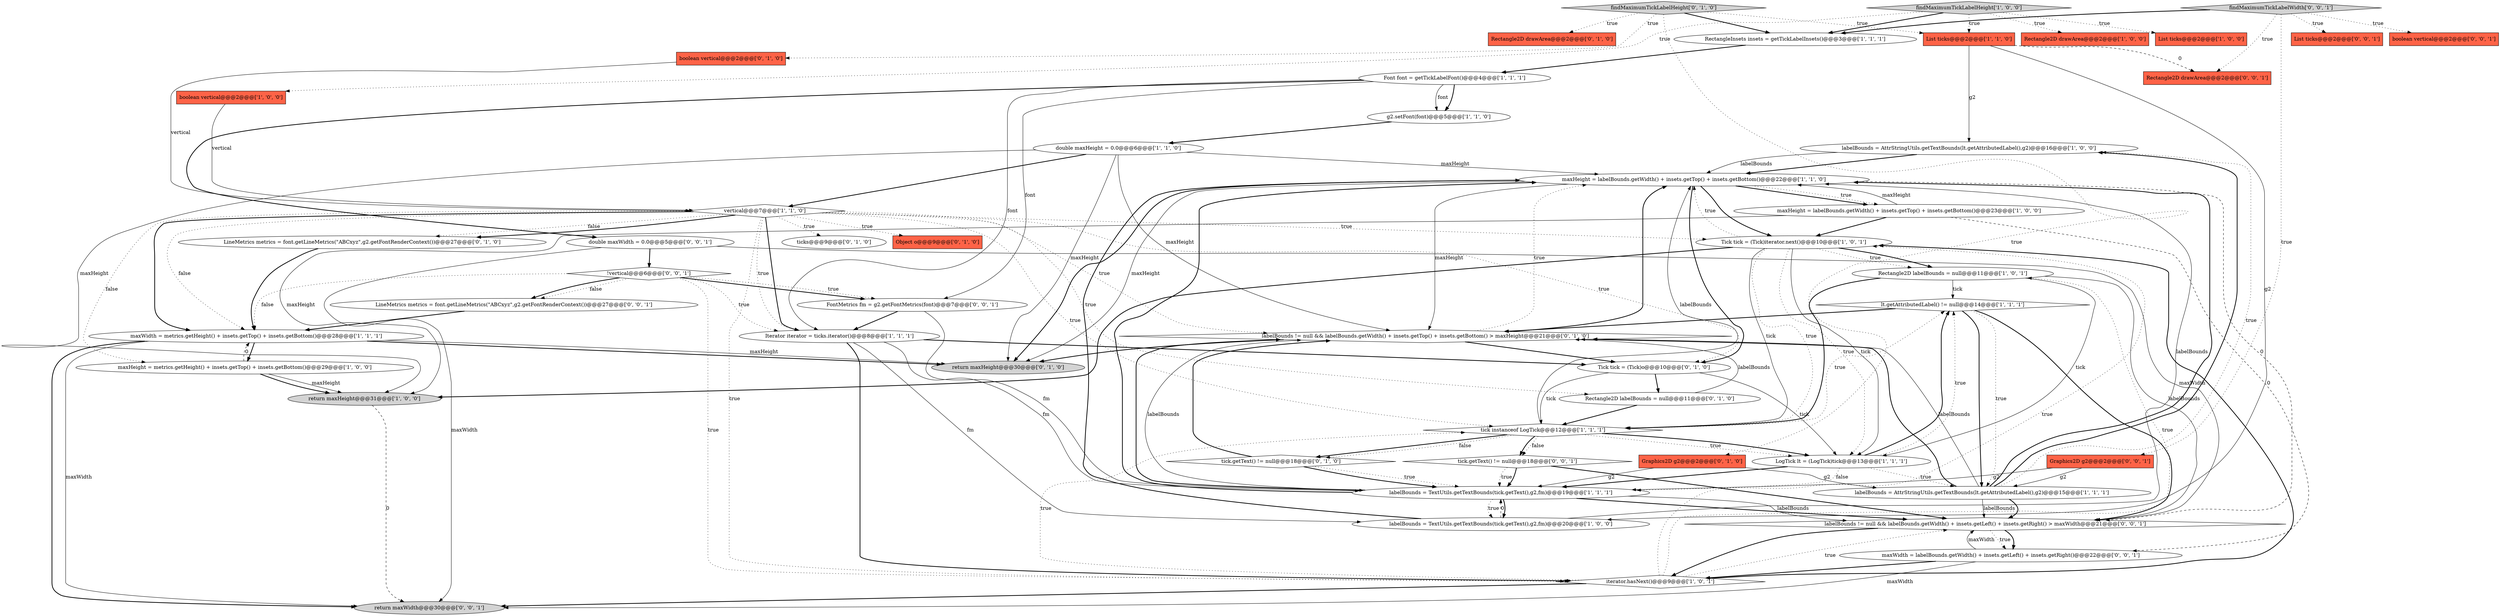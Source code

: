 digraph {
22 [style = filled, label = "List ticks@@@2@@@['1', '1', '0']", fillcolor = tomato, shape = box image = "AAA0AAABBB1BBB"];
41 [style = filled, label = "!vertical@@@6@@@['0', '0', '1']", fillcolor = white, shape = diamond image = "AAA0AAABBB3BBB"];
15 [style = filled, label = "findMaximumTickLabelHeight['1', '0', '0']", fillcolor = lightgray, shape = diamond image = "AAA0AAABBB1BBB"];
6 [style = filled, label = "Tick tick = (Tick)iterator.next()@@@10@@@['1', '0', '1']", fillcolor = white, shape = ellipse image = "AAA0AAABBB1BBB"];
16 [style = filled, label = "Rectangle2D labelBounds = null@@@11@@@['1', '0', '1']", fillcolor = white, shape = ellipse image = "AAA0AAABBB1BBB"];
32 [style = filled, label = "ticks@@@9@@@['0', '1', '0']", fillcolor = white, shape = ellipse image = "AAA0AAABBB2BBB"];
40 [style = filled, label = "tick.getText() != null@@@18@@@['0', '0', '1']", fillcolor = white, shape = diamond image = "AAA0AAABBB3BBB"];
31 [style = filled, label = "Rectangle2D drawArea@@@2@@@['0', '1', '0']", fillcolor = tomato, shape = box image = "AAA0AAABBB2BBB"];
37 [style = filled, label = "Object o@@@9@@@['0', '1', '0']", fillcolor = tomato, shape = box image = "AAA0AAABBB2BBB"];
0 [style = filled, label = "vertical@@@7@@@['1', '1', '0']", fillcolor = white, shape = diamond image = "AAA0AAABBB1BBB"];
46 [style = filled, label = "return maxWidth@@@30@@@['0', '0', '1']", fillcolor = lightgray, shape = ellipse image = "AAA0AAABBB3BBB"];
13 [style = filled, label = "Iterator iterator = ticks.iterator()@@@8@@@['1', '1', '1']", fillcolor = white, shape = ellipse image = "AAA0AAABBB1BBB"];
43 [style = filled, label = "double maxWidth = 0.0@@@5@@@['0', '0', '1']", fillcolor = white, shape = ellipse image = "AAA0AAABBB3BBB"];
50 [style = filled, label = "Rectangle2D drawArea@@@2@@@['0', '0', '1']", fillcolor = tomato, shape = box image = "AAA0AAABBB3BBB"];
39 [style = filled, label = "LineMetrics metrics = font.getLineMetrics(\"ABCxyz\",g2.getFontRenderContext())@@@27@@@['0', '0', '1']", fillcolor = white, shape = ellipse image = "AAA0AAABBB3BBB"];
29 [style = filled, label = "tick.getText() != null@@@18@@@['0', '1', '0']", fillcolor = white, shape = diamond image = "AAA0AAABBB2BBB"];
42 [style = filled, label = "maxWidth = labelBounds.getWidth() + insets.getLeft() + insets.getRight()@@@22@@@['0', '0', '1']", fillcolor = white, shape = ellipse image = "AAA0AAABBB3BBB"];
4 [style = filled, label = "RectangleInsets insets = getTickLabelInsets()@@@3@@@['1', '1', '1']", fillcolor = white, shape = ellipse image = "AAA0AAABBB1BBB"];
34 [style = filled, label = "return maxHeight@@@30@@@['0', '1', '0']", fillcolor = lightgray, shape = ellipse image = "AAA0AAABBB2BBB"];
44 [style = filled, label = "List ticks@@@2@@@['0', '0', '1']", fillcolor = tomato, shape = box image = "AAA0AAABBB3BBB"];
30 [style = filled, label = "labelBounds != null && labelBounds.getWidth() + insets.getTop() + insets.getBottom() > maxHeight@@@21@@@['0', '1', '0']", fillcolor = white, shape = diamond image = "AAA0AAABBB2BBB"];
20 [style = filled, label = "return maxHeight@@@31@@@['1', '0', '0']", fillcolor = lightgray, shape = ellipse image = "AAA0AAABBB1BBB"];
12 [style = filled, label = "g2.setFont(font)@@@5@@@['1', '1', '0']", fillcolor = white, shape = ellipse image = "AAA0AAABBB1BBB"];
35 [style = filled, label = "Tick tick = (Tick)o@@@10@@@['0', '1', '0']", fillcolor = white, shape = ellipse image = "AAA0AAABBB2BBB"];
14 [style = filled, label = "Rectangle2D drawArea@@@2@@@['1', '0', '0']", fillcolor = tomato, shape = box image = "AAA0AAABBB1BBB"];
8 [style = filled, label = "double maxHeight = 0.0@@@6@@@['1', '1', '0']", fillcolor = white, shape = ellipse image = "AAA0AAABBB1BBB"];
21 [style = filled, label = "lt.getAttributedLabel() != null@@@14@@@['1', '1', '1']", fillcolor = white, shape = diamond image = "AAA0AAABBB1BBB"];
26 [style = filled, label = "Graphics2D g2@@@2@@@['0', '1', '0']", fillcolor = tomato, shape = box image = "AAA0AAABBB2BBB"];
33 [style = filled, label = "Rectangle2D labelBounds = null@@@11@@@['0', '1', '0']", fillcolor = white, shape = ellipse image = "AAA0AAABBB2BBB"];
1 [style = filled, label = "labelBounds = AttrStringUtils.getTextBounds(lt.getAttributedLabel(),g2)@@@15@@@['1', '1', '1']", fillcolor = white, shape = ellipse image = "AAA0AAABBB1BBB"];
24 [style = filled, label = "maxHeight = labelBounds.getWidth() + insets.getTop() + insets.getBottom()@@@23@@@['1', '0', '0']", fillcolor = white, shape = ellipse image = "AAA0AAABBB1BBB"];
18 [style = filled, label = "maxWidth = metrics.getHeight() + insets.getTop() + insets.getBottom()@@@28@@@['1', '1', '1']", fillcolor = white, shape = ellipse image = "AAA0AAABBB1BBB"];
7 [style = filled, label = "maxHeight = labelBounds.getWidth() + insets.getTop() + insets.getBottom()@@@22@@@['1', '1', '0']", fillcolor = white, shape = ellipse image = "AAA0AAABBB1BBB"];
38 [style = filled, label = "Graphics2D g2@@@2@@@['0', '0', '1']", fillcolor = tomato, shape = box image = "AAA0AAABBB3BBB"];
48 [style = filled, label = "labelBounds != null && labelBounds.getWidth() + insets.getLeft() + insets.getRight() > maxWidth@@@21@@@['0', '0', '1']", fillcolor = white, shape = diamond image = "AAA0AAABBB3BBB"];
11 [style = filled, label = "LogTick lt = (LogTick)tick@@@13@@@['1', '1', '1']", fillcolor = white, shape = ellipse image = "AAA0AAABBB1BBB"];
19 [style = filled, label = "List ticks@@@2@@@['1', '0', '0']", fillcolor = tomato, shape = box image = "AAA0AAABBB1BBB"];
49 [style = filled, label = "findMaximumTickLabelWidth['0', '0', '1']", fillcolor = lightgray, shape = diamond image = "AAA0AAABBB3BBB"];
17 [style = filled, label = "Font font = getTickLabelFont()@@@4@@@['1', '1', '1']", fillcolor = white, shape = ellipse image = "AAA0AAABBB1BBB"];
47 [style = filled, label = "boolean vertical@@@2@@@['0', '0', '1']", fillcolor = tomato, shape = box image = "AAA0AAABBB3BBB"];
5 [style = filled, label = "tick instanceof LogTick@@@12@@@['1', '1', '1']", fillcolor = white, shape = diamond image = "AAA0AAABBB1BBB"];
9 [style = filled, label = "labelBounds = TextUtils.getTextBounds(tick.getText(),g2,fm)@@@19@@@['1', '1', '1']", fillcolor = white, shape = ellipse image = "AAA0AAABBB1BBB"];
23 [style = filled, label = "labelBounds = AttrStringUtils.getTextBounds(lt.getAttributedLabel(),g2)@@@16@@@['1', '0', '0']", fillcolor = white, shape = ellipse image = "AAA0AAABBB1BBB"];
25 [style = filled, label = "maxHeight = metrics.getHeight() + insets.getTop() + insets.getBottom()@@@29@@@['1', '0', '0']", fillcolor = white, shape = ellipse image = "AAA0AAABBB1BBB"];
28 [style = filled, label = "findMaximumTickLabelHeight['0', '1', '0']", fillcolor = lightgray, shape = diamond image = "AAA0AAABBB2BBB"];
27 [style = filled, label = "LineMetrics metrics = font.getLineMetrics(\"ABCxyz\",g2.getFontRenderContext())@@@27@@@['0', '1', '0']", fillcolor = white, shape = ellipse image = "AAA0AAABBB2BBB"];
3 [style = filled, label = "boolean vertical@@@2@@@['1', '0', '0']", fillcolor = tomato, shape = box image = "AAA0AAABBB1BBB"];
36 [style = filled, label = "boolean vertical@@@2@@@['0', '1', '0']", fillcolor = tomato, shape = box image = "AAA0AAABBB2BBB"];
2 [style = filled, label = "labelBounds = TextUtils.getTextBounds(tick.getText(),g2,fm)@@@20@@@['1', '0', '0']", fillcolor = white, shape = ellipse image = "AAA0AAABBB1BBB"];
10 [style = filled, label = "iterator.hasNext()@@@9@@@['1', '0', '1']", fillcolor = white, shape = diamond image = "AAA0AAABBB1BBB"];
45 [style = filled, label = "FontMetrics fm = g2.getFontMetrics(font)@@@7@@@['0', '0', '1']", fillcolor = white, shape = ellipse image = "AAA0AAABBB3BBB"];
29->9 [style = dotted, label="true"];
38->1 [style = solid, label="g2"];
0->5 [style = dotted, label="true"];
0->13 [style = bold, label=""];
29->30 [style = bold, label=""];
11->1 [style = dotted, label="true"];
7->35 [style = bold, label=""];
21->48 [style = bold, label=""];
8->30 [style = solid, label="maxHeight"];
21->30 [style = bold, label=""];
17->13 [style = solid, label="font"];
16->21 [style = solid, label="tick"];
9->7 [style = bold, label=""];
11->9 [style = bold, label=""];
25->20 [style = solid, label="maxHeight"];
1->30 [style = bold, label=""];
0->6 [style = dotted, label="true"];
1->23 [style = bold, label=""];
40->9 [style = dotted, label="true"];
41->18 [style = dotted, label="false"];
24->42 [style = dashed, label="0"];
39->18 [style = bold, label=""];
8->0 [style = bold, label=""];
41->39 [style = dotted, label="false"];
20->46 [style = dashed, label="0"];
9->48 [style = solid, label="labelBounds"];
5->11 [style = dotted, label="true"];
16->11 [style = solid, label="tick"];
3->0 [style = solid, label="vertical"];
11->9 [style = dotted, label="false"];
21->1 [style = bold, label=""];
41->10 [style = dotted, label="true"];
48->10 [style = bold, label=""];
18->46 [style = bold, label=""];
41->45 [style = bold, label=""];
49->4 [style = bold, label=""];
1->23 [style = dotted, label="true"];
6->11 [style = dotted, label="true"];
17->45 [style = solid, label="font"];
13->9 [style = solid, label="fm"];
8->20 [style = solid, label="maxHeight"];
10->16 [style = dotted, label="true"];
45->9 [style = solid, label="fm"];
22->23 [style = solid, label="g2"];
5->29 [style = bold, label=""];
10->6 [style = dotted, label="true"];
0->10 [style = dotted, label="true"];
9->2 [style = bold, label=""];
30->7 [style = dotted, label="true"];
42->48 [style = solid, label="maxWidth"];
7->48 [style = dashed, label="0"];
9->48 [style = bold, label=""];
28->36 [style = dotted, label="true"];
30->34 [style = bold, label=""];
15->14 [style = dotted, label="true"];
33->30 [style = solid, label="labelBounds"];
15->3 [style = dotted, label="true"];
43->48 [style = solid, label="maxWidth"];
7->24 [style = bold, label=""];
6->5 [style = dotted, label="true"];
1->30 [style = solid, label="labelBounds"];
23->7 [style = solid, label="labelBounds"];
49->47 [style = dotted, label="true"];
43->46 [style = solid, label="maxWidth"];
49->44 [style = dotted, label="true"];
30->7 [style = bold, label=""];
26->9 [style = solid, label="g2"];
26->1 [style = solid, label="g2"];
7->6 [style = bold, label=""];
0->37 [style = dotted, label="true"];
18->25 [style = bold, label=""];
6->7 [style = dotted, label="true"];
5->11 [style = bold, label=""];
23->7 [style = bold, label=""];
24->7 [style = solid, label="maxHeight"];
7->34 [style = solid, label="maxHeight"];
5->29 [style = dotted, label="false"];
13->10 [style = bold, label=""];
27->18 [style = bold, label=""];
4->17 [style = bold, label=""];
16->48 [style = solid, label="labelBounds"];
18->34 [style = bold, label=""];
1->48 [style = bold, label=""];
11->21 [style = bold, label=""];
0->25 [style = dotted, label="false"];
49->50 [style = dotted, label="true"];
38->9 [style = solid, label="g2"];
40->9 [style = bold, label=""];
13->2 [style = solid, label="fm"];
25->18 [style = dashed, label="0"];
33->5 [style = bold, label=""];
18->46 [style = solid, label="maxWidth"];
1->7 [style = bold, label=""];
10->6 [style = bold, label=""];
0->30 [style = dotted, label="true"];
5->40 [style = dotted, label="false"];
6->20 [style = bold, label=""];
17->43 [style = bold, label=""];
35->5 [style = solid, label="tick"];
25->20 [style = bold, label=""];
17->12 [style = bold, label=""];
30->35 [style = bold, label=""];
8->7 [style = solid, label="maxHeight"];
12->8 [style = bold, label=""];
36->0 [style = solid, label="vertical"];
28->22 [style = dotted, label="true"];
16->5 [style = bold, label=""];
43->41 [style = bold, label=""];
0->18 [style = bold, label=""];
5->7 [style = solid, label="labelBounds"];
5->21 [style = dotted, label="true"];
7->30 [style = solid, label="maxHeight"];
0->32 [style = dotted, label="true"];
5->40 [style = bold, label=""];
0->27 [style = dotted, label="false"];
22->2 [style = solid, label="g2"];
28->31 [style = dotted, label="true"];
24->20 [style = solid, label="maxHeight"];
0->13 [style = dotted, label="true"];
40->48 [style = bold, label=""];
21->1 [style = dotted, label="true"];
0->27 [style = bold, label=""];
48->42 [style = dotted, label="true"];
35->11 [style = solid, label="tick"];
29->9 [style = bold, label=""];
0->33 [style = dotted, label="true"];
35->33 [style = bold, label=""];
10->46 [style = bold, label=""];
0->18 [style = dotted, label="false"];
0->35 [style = dotted, label="true"];
8->34 [style = solid, label="maxHeight"];
1->48 [style = solid, label="labelBounds"];
15->22 [style = dotted, label="true"];
9->30 [style = bold, label=""];
45->13 [style = bold, label=""];
48->42 [style = bold, label=""];
10->5 [style = dotted, label="true"];
7->24 [style = dotted, label="true"];
22->50 [style = dashed, label="0"];
41->45 [style = dotted, label="true"];
6->11 [style = solid, label="tick"];
2->7 [style = solid, label="labelBounds"];
41->13 [style = dotted, label="true"];
7->34 [style = bold, label=""];
2->9 [style = dashed, label="0"];
6->16 [style = bold, label=""];
15->19 [style = dotted, label="true"];
9->2 [style = dotted, label="true"];
6->5 [style = solid, label="tick"];
42->10 [style = bold, label=""];
28->26 [style = dotted, label="true"];
15->4 [style = bold, label=""];
42->46 [style = solid, label="maxWidth"];
10->48 [style = dotted, label="true"];
9->30 [style = solid, label="labelBounds"];
17->12 [style = solid, label="font"];
18->34 [style = solid, label="maxHeight"];
2->7 [style = bold, label=""];
11->21 [style = dotted, label="true"];
41->39 [style = bold, label=""];
24->6 [style = bold, label=""];
13->35 [style = bold, label=""];
49->38 [style = dotted, label="true"];
6->16 [style = dotted, label="true"];
28->4 [style = bold, label=""];
}
